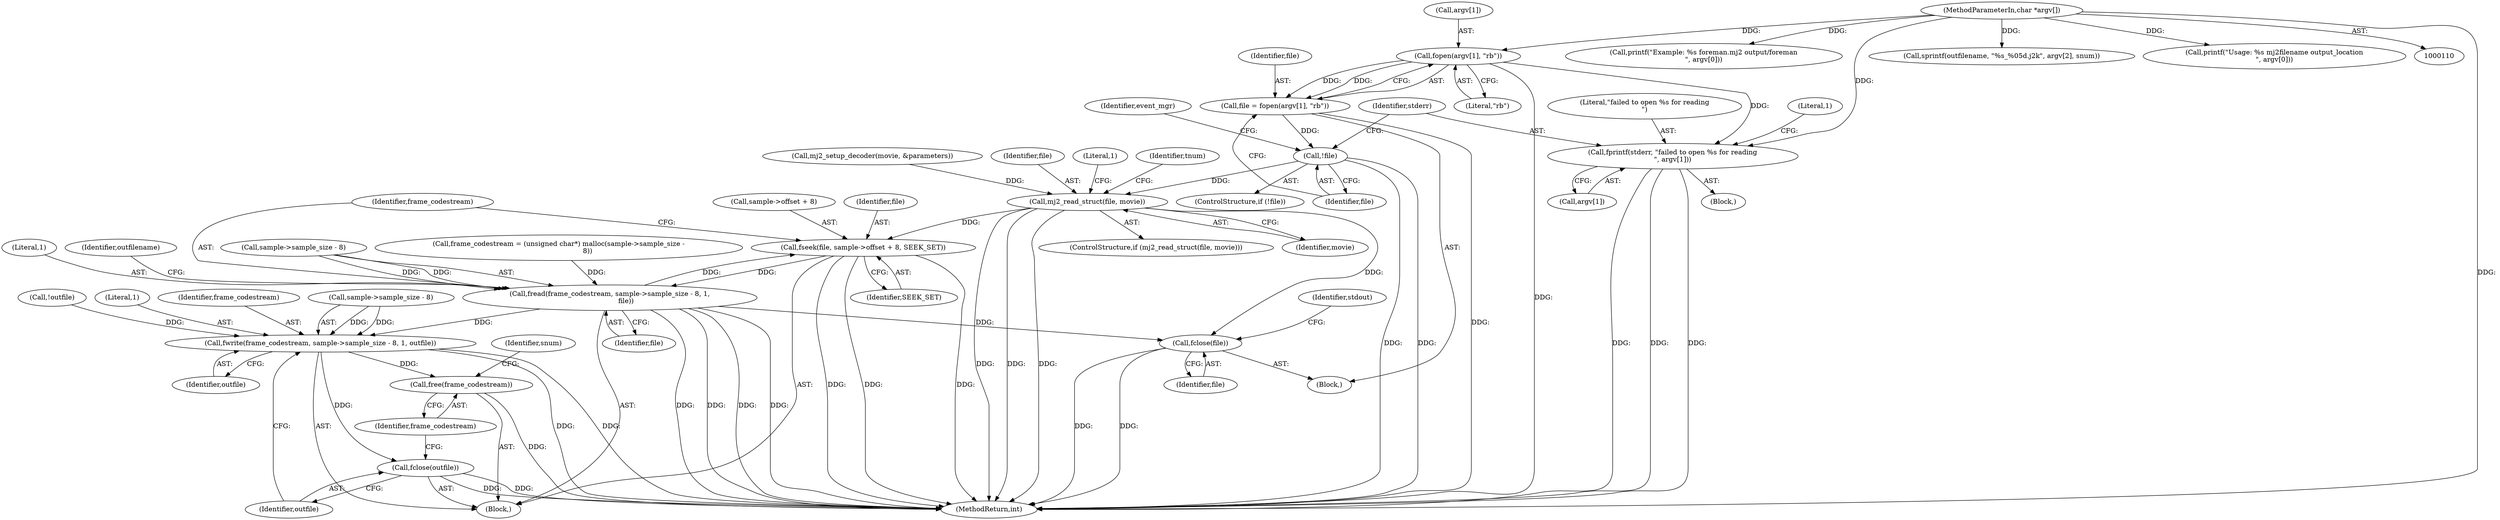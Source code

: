 digraph "0_openjpeg_6d8c0c06ee32dc03ba80acd48334e98728e56cf5@API" {
"1000145" [label="(Call,fopen(argv[1], \"rb\"))"];
"1000112" [label="(MethodParameterIn,char *argv[])"];
"1000143" [label="(Call,file = fopen(argv[1], \"rb\"))"];
"1000151" [label="(Call,!file)"];
"1000211" [label="(Call,mj2_read_struct(file, movie))"];
"1000277" [label="(Call,fseek(file, sample->offset + 8, SEEK_SET))"];
"1000285" [label="(Call,fread(frame_codestream, sample->sample_size - 8, 1,\n               file))"];
"1000316" [label="(Call,fwrite(frame_codestream, sample->sample_size - 8, 1, outfile))"];
"1000325" [label="(Call,fclose(outfile))"];
"1000327" [label="(Call,free(frame_codestream))"];
"1000329" [label="(Call,fclose(file))"];
"1000154" [label="(Call,fprintf(stderr, \"failed to open %s for reading\n\", argv[1]))"];
"1000161" [label="(Literal,1)"];
"1000164" [label="(Identifier,event_mgr)"];
"1000257" [label="(Identifier,snum)"];
"1000210" [label="(ControlStructure,if (mj2_read_struct(file, movie)))"];
"1000149" [label="(Literal,\"rb\")"];
"1000284" [label="(Identifier,SEEK_SET)"];
"1000327" [label="(Call,free(frame_codestream))"];
"1000155" [label="(Identifier,stderr)"];
"1000153" [label="(Block,)"];
"1000258" [label="(Block,)"];
"1000286" [label="(Identifier,frame_codestream)"];
"1000328" [label="(Identifier,frame_codestream)"];
"1000216" [label="(Literal,1)"];
"1000218" [label="(Identifier,tnum)"];
"1000156" [label="(Literal,\"failed to open %s for reading\n\")"];
"1000157" [label="(Call,argv[1])"];
"1000316" [label="(Call,fwrite(frame_codestream, sample->sample_size - 8, 1, outfile))"];
"1000323" [label="(Literal,1)"];
"1000146" [label="(Call,argv[1])"];
"1000326" [label="(Identifier,outfile)"];
"1000136" [label="(Call,printf(\"Example: %s foreman.mj2 output/foreman\n\", argv[0]))"];
"1000144" [label="(Identifier,file)"];
"1000150" [label="(ControlStructure,if (!file))"];
"1000112" [label="(MethodParameterIn,char *argv[])"];
"1000279" [label="(Call,sample->offset + 8)"];
"1000145" [label="(Call,fopen(argv[1], \"rb\"))"];
"1000293" [label="(Identifier,file)"];
"1000287" [label="(Call,sample->sample_size - 8)"];
"1000267" [label="(Call,frame_codestream = (unsigned char*) malloc(sample->sample_size -\n                           8))"];
"1000346" [label="(MethodReturn,int)"];
"1000152" [label="(Identifier,file)"];
"1000317" [label="(Identifier,frame_codestream)"];
"1000154" [label="(Call,fprintf(stderr, \"failed to open %s for reading\n\", argv[1]))"];
"1000151" [label="(Call,!file)"];
"1000277" [label="(Call,fseek(file, sample->offset + 8, SEEK_SET))"];
"1000330" [label="(Identifier,file)"];
"1000292" [label="(Literal,1)"];
"1000295" [label="(Identifier,outfilename)"];
"1000211" [label="(Call,mj2_read_struct(file, movie))"];
"1000113" [label="(Block,)"];
"1000324" [label="(Identifier,outfile)"];
"1000325" [label="(Call,fclose(outfile))"];
"1000318" [label="(Call,sample->sample_size - 8)"];
"1000278" [label="(Identifier,file)"];
"1000307" [label="(Call,!outfile)"];
"1000206" [label="(Call,mj2_setup_decoder(movie, &parameters))"];
"1000332" [label="(Identifier,stdout)"];
"1000143" [label="(Call,file = fopen(argv[1], \"rb\"))"];
"1000329" [label="(Call,fclose(file))"];
"1000294" [label="(Call,sprintf(outfilename, \"%s_%05d.j2k\", argv[2], snum))"];
"1000285" [label="(Call,fread(frame_codestream, sample->sample_size - 8, 1,\n               file))"];
"1000213" [label="(Identifier,movie)"];
"1000131" [label="(Call,printf(\"Usage: %s mj2filename output_location\n\", argv[0]))"];
"1000212" [label="(Identifier,file)"];
"1000145" -> "1000143"  [label="AST: "];
"1000145" -> "1000149"  [label="CFG: "];
"1000146" -> "1000145"  [label="AST: "];
"1000149" -> "1000145"  [label="AST: "];
"1000143" -> "1000145"  [label="CFG: "];
"1000145" -> "1000346"  [label="DDG: "];
"1000145" -> "1000143"  [label="DDG: "];
"1000145" -> "1000143"  [label="DDG: "];
"1000112" -> "1000145"  [label="DDG: "];
"1000145" -> "1000154"  [label="DDG: "];
"1000112" -> "1000110"  [label="AST: "];
"1000112" -> "1000346"  [label="DDG: "];
"1000112" -> "1000131"  [label="DDG: "];
"1000112" -> "1000136"  [label="DDG: "];
"1000112" -> "1000154"  [label="DDG: "];
"1000112" -> "1000294"  [label="DDG: "];
"1000143" -> "1000113"  [label="AST: "];
"1000144" -> "1000143"  [label="AST: "];
"1000152" -> "1000143"  [label="CFG: "];
"1000143" -> "1000346"  [label="DDG: "];
"1000143" -> "1000151"  [label="DDG: "];
"1000151" -> "1000150"  [label="AST: "];
"1000151" -> "1000152"  [label="CFG: "];
"1000152" -> "1000151"  [label="AST: "];
"1000155" -> "1000151"  [label="CFG: "];
"1000164" -> "1000151"  [label="CFG: "];
"1000151" -> "1000346"  [label="DDG: "];
"1000151" -> "1000346"  [label="DDG: "];
"1000151" -> "1000211"  [label="DDG: "];
"1000211" -> "1000210"  [label="AST: "];
"1000211" -> "1000213"  [label="CFG: "];
"1000212" -> "1000211"  [label="AST: "];
"1000213" -> "1000211"  [label="AST: "];
"1000216" -> "1000211"  [label="CFG: "];
"1000218" -> "1000211"  [label="CFG: "];
"1000211" -> "1000346"  [label="DDG: "];
"1000211" -> "1000346"  [label="DDG: "];
"1000211" -> "1000346"  [label="DDG: "];
"1000206" -> "1000211"  [label="DDG: "];
"1000211" -> "1000277"  [label="DDG: "];
"1000211" -> "1000329"  [label="DDG: "];
"1000277" -> "1000258"  [label="AST: "];
"1000277" -> "1000284"  [label="CFG: "];
"1000278" -> "1000277"  [label="AST: "];
"1000279" -> "1000277"  [label="AST: "];
"1000284" -> "1000277"  [label="AST: "];
"1000286" -> "1000277"  [label="CFG: "];
"1000277" -> "1000346"  [label="DDG: "];
"1000277" -> "1000346"  [label="DDG: "];
"1000277" -> "1000346"  [label="DDG: "];
"1000285" -> "1000277"  [label="DDG: "];
"1000277" -> "1000285"  [label="DDG: "];
"1000285" -> "1000258"  [label="AST: "];
"1000285" -> "1000293"  [label="CFG: "];
"1000286" -> "1000285"  [label="AST: "];
"1000287" -> "1000285"  [label="AST: "];
"1000292" -> "1000285"  [label="AST: "];
"1000293" -> "1000285"  [label="AST: "];
"1000295" -> "1000285"  [label="CFG: "];
"1000285" -> "1000346"  [label="DDG: "];
"1000285" -> "1000346"  [label="DDG: "];
"1000285" -> "1000346"  [label="DDG: "];
"1000285" -> "1000346"  [label="DDG: "];
"1000267" -> "1000285"  [label="DDG: "];
"1000287" -> "1000285"  [label="DDG: "];
"1000287" -> "1000285"  [label="DDG: "];
"1000285" -> "1000316"  [label="DDG: "];
"1000285" -> "1000329"  [label="DDG: "];
"1000316" -> "1000258"  [label="AST: "];
"1000316" -> "1000324"  [label="CFG: "];
"1000317" -> "1000316"  [label="AST: "];
"1000318" -> "1000316"  [label="AST: "];
"1000323" -> "1000316"  [label="AST: "];
"1000324" -> "1000316"  [label="AST: "];
"1000326" -> "1000316"  [label="CFG: "];
"1000316" -> "1000346"  [label="DDG: "];
"1000316" -> "1000346"  [label="DDG: "];
"1000318" -> "1000316"  [label="DDG: "];
"1000318" -> "1000316"  [label="DDG: "];
"1000307" -> "1000316"  [label="DDG: "];
"1000316" -> "1000325"  [label="DDG: "];
"1000316" -> "1000327"  [label="DDG: "];
"1000325" -> "1000258"  [label="AST: "];
"1000325" -> "1000326"  [label="CFG: "];
"1000326" -> "1000325"  [label="AST: "];
"1000328" -> "1000325"  [label="CFG: "];
"1000325" -> "1000346"  [label="DDG: "];
"1000325" -> "1000346"  [label="DDG: "];
"1000327" -> "1000258"  [label="AST: "];
"1000327" -> "1000328"  [label="CFG: "];
"1000328" -> "1000327"  [label="AST: "];
"1000257" -> "1000327"  [label="CFG: "];
"1000327" -> "1000346"  [label="DDG: "];
"1000329" -> "1000113"  [label="AST: "];
"1000329" -> "1000330"  [label="CFG: "];
"1000330" -> "1000329"  [label="AST: "];
"1000332" -> "1000329"  [label="CFG: "];
"1000329" -> "1000346"  [label="DDG: "];
"1000329" -> "1000346"  [label="DDG: "];
"1000154" -> "1000153"  [label="AST: "];
"1000154" -> "1000157"  [label="CFG: "];
"1000155" -> "1000154"  [label="AST: "];
"1000156" -> "1000154"  [label="AST: "];
"1000157" -> "1000154"  [label="AST: "];
"1000161" -> "1000154"  [label="CFG: "];
"1000154" -> "1000346"  [label="DDG: "];
"1000154" -> "1000346"  [label="DDG: "];
"1000154" -> "1000346"  [label="DDG: "];
}
